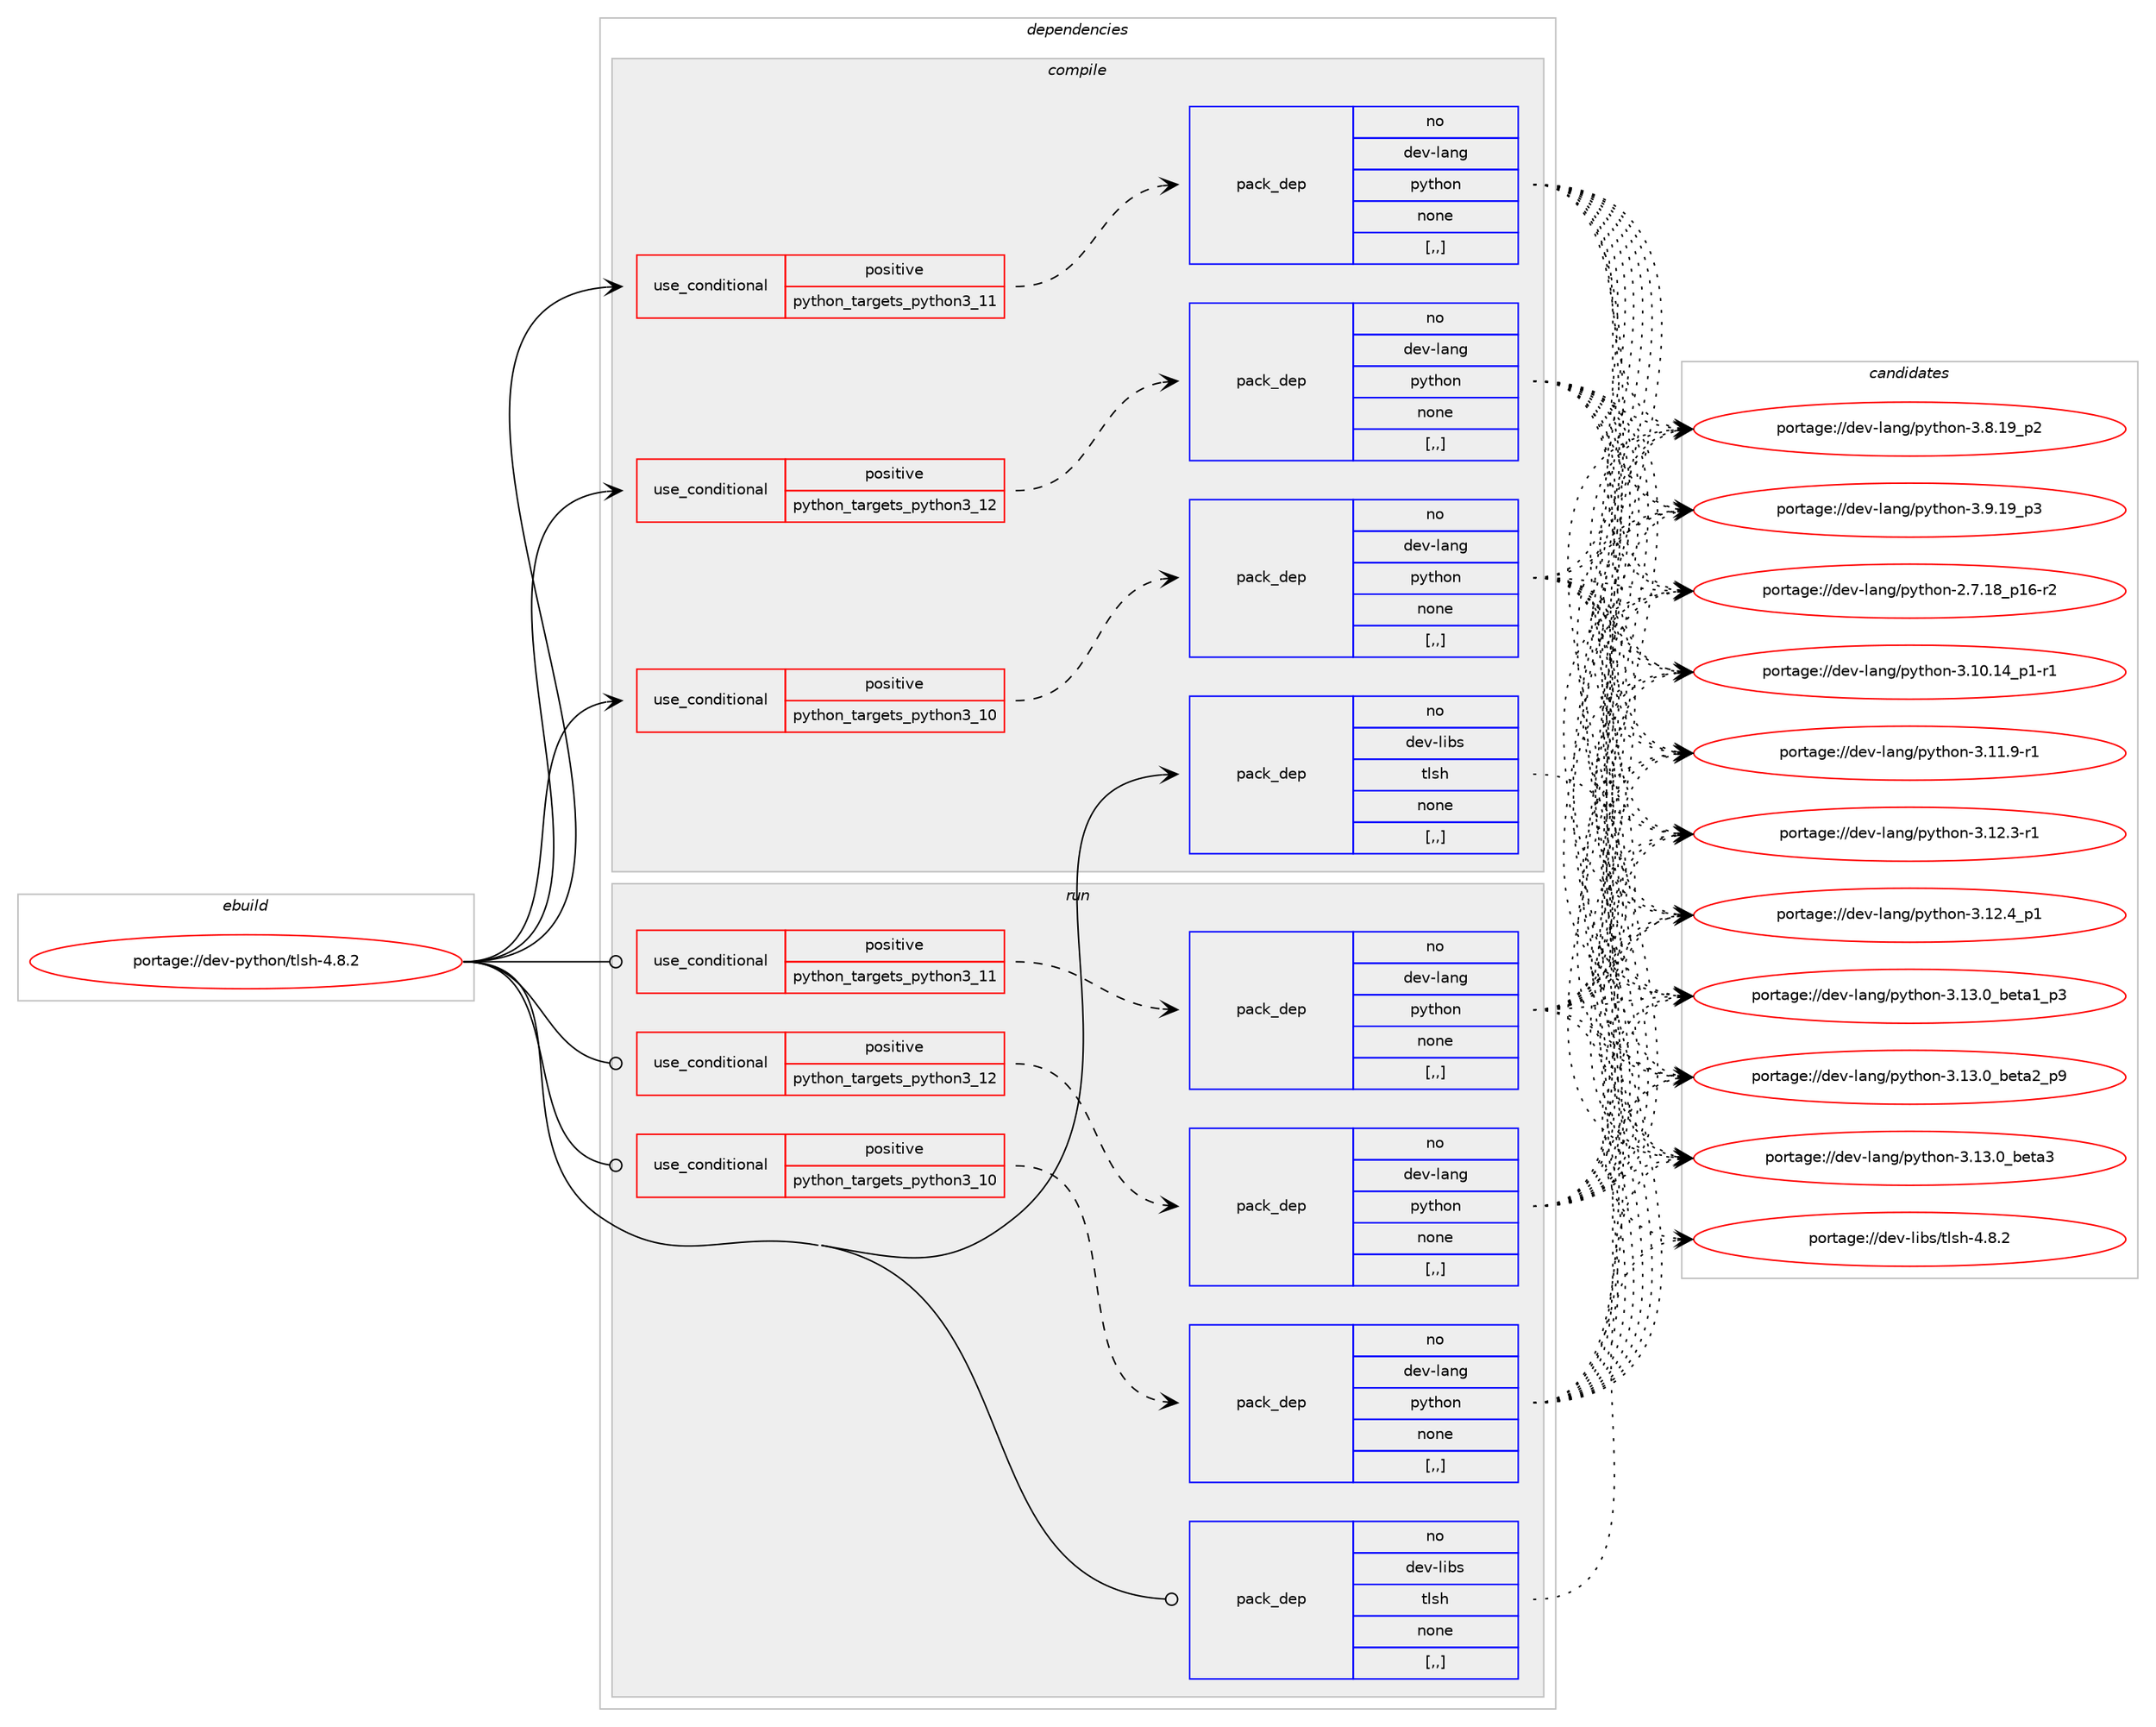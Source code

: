 digraph prolog {

# *************
# Graph options
# *************

newrank=true;
concentrate=true;
compound=true;
graph [rankdir=LR,fontname=Helvetica,fontsize=10,ranksep=1.5];#, ranksep=2.5, nodesep=0.2];
edge  [arrowhead=vee];
node  [fontname=Helvetica,fontsize=10];

# **********
# The ebuild
# **********

subgraph cluster_leftcol {
color=gray;
label=<<i>ebuild</i>>;
id [label="portage://dev-python/tlsh-4.8.2", color=red, width=4, href="../dev-python/tlsh-4.8.2.svg"];
}

# ****************
# The dependencies
# ****************

subgraph cluster_midcol {
color=gray;
label=<<i>dependencies</i>>;
subgraph cluster_compile {
fillcolor="#eeeeee";
style=filled;
label=<<i>compile</i>>;
subgraph cond39167 {
dependency161501 [label=<<TABLE BORDER="0" CELLBORDER="1" CELLSPACING="0" CELLPADDING="4"><TR><TD ROWSPAN="3" CELLPADDING="10">use_conditional</TD></TR><TR><TD>positive</TD></TR><TR><TD>python_targets_python3_10</TD></TR></TABLE>>, shape=none, color=red];
subgraph pack121096 {
dependency161502 [label=<<TABLE BORDER="0" CELLBORDER="1" CELLSPACING="0" CELLPADDING="4" WIDTH="220"><TR><TD ROWSPAN="6" CELLPADDING="30">pack_dep</TD></TR><TR><TD WIDTH="110">no</TD></TR><TR><TD>dev-lang</TD></TR><TR><TD>python</TD></TR><TR><TD>none</TD></TR><TR><TD>[,,]</TD></TR></TABLE>>, shape=none, color=blue];
}
dependency161501:e -> dependency161502:w [weight=20,style="dashed",arrowhead="vee"];
}
id:e -> dependency161501:w [weight=20,style="solid",arrowhead="vee"];
subgraph cond39168 {
dependency161503 [label=<<TABLE BORDER="0" CELLBORDER="1" CELLSPACING="0" CELLPADDING="4"><TR><TD ROWSPAN="3" CELLPADDING="10">use_conditional</TD></TR><TR><TD>positive</TD></TR><TR><TD>python_targets_python3_11</TD></TR></TABLE>>, shape=none, color=red];
subgraph pack121097 {
dependency161504 [label=<<TABLE BORDER="0" CELLBORDER="1" CELLSPACING="0" CELLPADDING="4" WIDTH="220"><TR><TD ROWSPAN="6" CELLPADDING="30">pack_dep</TD></TR><TR><TD WIDTH="110">no</TD></TR><TR><TD>dev-lang</TD></TR><TR><TD>python</TD></TR><TR><TD>none</TD></TR><TR><TD>[,,]</TD></TR></TABLE>>, shape=none, color=blue];
}
dependency161503:e -> dependency161504:w [weight=20,style="dashed",arrowhead="vee"];
}
id:e -> dependency161503:w [weight=20,style="solid",arrowhead="vee"];
subgraph cond39169 {
dependency161505 [label=<<TABLE BORDER="0" CELLBORDER="1" CELLSPACING="0" CELLPADDING="4"><TR><TD ROWSPAN="3" CELLPADDING="10">use_conditional</TD></TR><TR><TD>positive</TD></TR><TR><TD>python_targets_python3_12</TD></TR></TABLE>>, shape=none, color=red];
subgraph pack121098 {
dependency161506 [label=<<TABLE BORDER="0" CELLBORDER="1" CELLSPACING="0" CELLPADDING="4" WIDTH="220"><TR><TD ROWSPAN="6" CELLPADDING="30">pack_dep</TD></TR><TR><TD WIDTH="110">no</TD></TR><TR><TD>dev-lang</TD></TR><TR><TD>python</TD></TR><TR><TD>none</TD></TR><TR><TD>[,,]</TD></TR></TABLE>>, shape=none, color=blue];
}
dependency161505:e -> dependency161506:w [weight=20,style="dashed",arrowhead="vee"];
}
id:e -> dependency161505:w [weight=20,style="solid",arrowhead="vee"];
subgraph pack121099 {
dependency161507 [label=<<TABLE BORDER="0" CELLBORDER="1" CELLSPACING="0" CELLPADDING="4" WIDTH="220"><TR><TD ROWSPAN="6" CELLPADDING="30">pack_dep</TD></TR><TR><TD WIDTH="110">no</TD></TR><TR><TD>dev-libs</TD></TR><TR><TD>tlsh</TD></TR><TR><TD>none</TD></TR><TR><TD>[,,]</TD></TR></TABLE>>, shape=none, color=blue];
}
id:e -> dependency161507:w [weight=20,style="solid",arrowhead="vee"];
}
subgraph cluster_compileandrun {
fillcolor="#eeeeee";
style=filled;
label=<<i>compile and run</i>>;
}
subgraph cluster_run {
fillcolor="#eeeeee";
style=filled;
label=<<i>run</i>>;
subgraph cond39170 {
dependency161508 [label=<<TABLE BORDER="0" CELLBORDER="1" CELLSPACING="0" CELLPADDING="4"><TR><TD ROWSPAN="3" CELLPADDING="10">use_conditional</TD></TR><TR><TD>positive</TD></TR><TR><TD>python_targets_python3_10</TD></TR></TABLE>>, shape=none, color=red];
subgraph pack121100 {
dependency161509 [label=<<TABLE BORDER="0" CELLBORDER="1" CELLSPACING="0" CELLPADDING="4" WIDTH="220"><TR><TD ROWSPAN="6" CELLPADDING="30">pack_dep</TD></TR><TR><TD WIDTH="110">no</TD></TR><TR><TD>dev-lang</TD></TR><TR><TD>python</TD></TR><TR><TD>none</TD></TR><TR><TD>[,,]</TD></TR></TABLE>>, shape=none, color=blue];
}
dependency161508:e -> dependency161509:w [weight=20,style="dashed",arrowhead="vee"];
}
id:e -> dependency161508:w [weight=20,style="solid",arrowhead="odot"];
subgraph cond39171 {
dependency161510 [label=<<TABLE BORDER="0" CELLBORDER="1" CELLSPACING="0" CELLPADDING="4"><TR><TD ROWSPAN="3" CELLPADDING="10">use_conditional</TD></TR><TR><TD>positive</TD></TR><TR><TD>python_targets_python3_11</TD></TR></TABLE>>, shape=none, color=red];
subgraph pack121101 {
dependency161511 [label=<<TABLE BORDER="0" CELLBORDER="1" CELLSPACING="0" CELLPADDING="4" WIDTH="220"><TR><TD ROWSPAN="6" CELLPADDING="30">pack_dep</TD></TR><TR><TD WIDTH="110">no</TD></TR><TR><TD>dev-lang</TD></TR><TR><TD>python</TD></TR><TR><TD>none</TD></TR><TR><TD>[,,]</TD></TR></TABLE>>, shape=none, color=blue];
}
dependency161510:e -> dependency161511:w [weight=20,style="dashed",arrowhead="vee"];
}
id:e -> dependency161510:w [weight=20,style="solid",arrowhead="odot"];
subgraph cond39172 {
dependency161512 [label=<<TABLE BORDER="0" CELLBORDER="1" CELLSPACING="0" CELLPADDING="4"><TR><TD ROWSPAN="3" CELLPADDING="10">use_conditional</TD></TR><TR><TD>positive</TD></TR><TR><TD>python_targets_python3_12</TD></TR></TABLE>>, shape=none, color=red];
subgraph pack121102 {
dependency161513 [label=<<TABLE BORDER="0" CELLBORDER="1" CELLSPACING="0" CELLPADDING="4" WIDTH="220"><TR><TD ROWSPAN="6" CELLPADDING="30">pack_dep</TD></TR><TR><TD WIDTH="110">no</TD></TR><TR><TD>dev-lang</TD></TR><TR><TD>python</TD></TR><TR><TD>none</TD></TR><TR><TD>[,,]</TD></TR></TABLE>>, shape=none, color=blue];
}
dependency161512:e -> dependency161513:w [weight=20,style="dashed",arrowhead="vee"];
}
id:e -> dependency161512:w [weight=20,style="solid",arrowhead="odot"];
subgraph pack121103 {
dependency161514 [label=<<TABLE BORDER="0" CELLBORDER="1" CELLSPACING="0" CELLPADDING="4" WIDTH="220"><TR><TD ROWSPAN="6" CELLPADDING="30">pack_dep</TD></TR><TR><TD WIDTH="110">no</TD></TR><TR><TD>dev-libs</TD></TR><TR><TD>tlsh</TD></TR><TR><TD>none</TD></TR><TR><TD>[,,]</TD></TR></TABLE>>, shape=none, color=blue];
}
id:e -> dependency161514:w [weight=20,style="solid",arrowhead="odot"];
}
}

# **************
# The candidates
# **************

subgraph cluster_choices {
rank=same;
color=gray;
label=<<i>candidates</i>>;

subgraph choice121096 {
color=black;
nodesep=1;
choice100101118451089711010347112121116104111110455046554649569511249544511450 [label="portage://dev-lang/python-2.7.18_p16-r2", color=red, width=4,href="../dev-lang/python-2.7.18_p16-r2.svg"];
choice100101118451089711010347112121116104111110455146494846495295112494511449 [label="portage://dev-lang/python-3.10.14_p1-r1", color=red, width=4,href="../dev-lang/python-3.10.14_p1-r1.svg"];
choice100101118451089711010347112121116104111110455146494946574511449 [label="portage://dev-lang/python-3.11.9-r1", color=red, width=4,href="../dev-lang/python-3.11.9-r1.svg"];
choice100101118451089711010347112121116104111110455146495046514511449 [label="portage://dev-lang/python-3.12.3-r1", color=red, width=4,href="../dev-lang/python-3.12.3-r1.svg"];
choice100101118451089711010347112121116104111110455146495046529511249 [label="portage://dev-lang/python-3.12.4_p1", color=red, width=4,href="../dev-lang/python-3.12.4_p1.svg"];
choice10010111845108971101034711212111610411111045514649514648959810111697499511251 [label="portage://dev-lang/python-3.13.0_beta1_p3", color=red, width=4,href="../dev-lang/python-3.13.0_beta1_p3.svg"];
choice10010111845108971101034711212111610411111045514649514648959810111697509511257 [label="portage://dev-lang/python-3.13.0_beta2_p9", color=red, width=4,href="../dev-lang/python-3.13.0_beta2_p9.svg"];
choice1001011184510897110103471121211161041111104551464951464895981011169751 [label="portage://dev-lang/python-3.13.0_beta3", color=red, width=4,href="../dev-lang/python-3.13.0_beta3.svg"];
choice100101118451089711010347112121116104111110455146564649579511250 [label="portage://dev-lang/python-3.8.19_p2", color=red, width=4,href="../dev-lang/python-3.8.19_p2.svg"];
choice100101118451089711010347112121116104111110455146574649579511251 [label="portage://dev-lang/python-3.9.19_p3", color=red, width=4,href="../dev-lang/python-3.9.19_p3.svg"];
dependency161502:e -> choice100101118451089711010347112121116104111110455046554649569511249544511450:w [style=dotted,weight="100"];
dependency161502:e -> choice100101118451089711010347112121116104111110455146494846495295112494511449:w [style=dotted,weight="100"];
dependency161502:e -> choice100101118451089711010347112121116104111110455146494946574511449:w [style=dotted,weight="100"];
dependency161502:e -> choice100101118451089711010347112121116104111110455146495046514511449:w [style=dotted,weight="100"];
dependency161502:e -> choice100101118451089711010347112121116104111110455146495046529511249:w [style=dotted,weight="100"];
dependency161502:e -> choice10010111845108971101034711212111610411111045514649514648959810111697499511251:w [style=dotted,weight="100"];
dependency161502:e -> choice10010111845108971101034711212111610411111045514649514648959810111697509511257:w [style=dotted,weight="100"];
dependency161502:e -> choice1001011184510897110103471121211161041111104551464951464895981011169751:w [style=dotted,weight="100"];
dependency161502:e -> choice100101118451089711010347112121116104111110455146564649579511250:w [style=dotted,weight="100"];
dependency161502:e -> choice100101118451089711010347112121116104111110455146574649579511251:w [style=dotted,weight="100"];
}
subgraph choice121097 {
color=black;
nodesep=1;
choice100101118451089711010347112121116104111110455046554649569511249544511450 [label="portage://dev-lang/python-2.7.18_p16-r2", color=red, width=4,href="../dev-lang/python-2.7.18_p16-r2.svg"];
choice100101118451089711010347112121116104111110455146494846495295112494511449 [label="portage://dev-lang/python-3.10.14_p1-r1", color=red, width=4,href="../dev-lang/python-3.10.14_p1-r1.svg"];
choice100101118451089711010347112121116104111110455146494946574511449 [label="portage://dev-lang/python-3.11.9-r1", color=red, width=4,href="../dev-lang/python-3.11.9-r1.svg"];
choice100101118451089711010347112121116104111110455146495046514511449 [label="portage://dev-lang/python-3.12.3-r1", color=red, width=4,href="../dev-lang/python-3.12.3-r1.svg"];
choice100101118451089711010347112121116104111110455146495046529511249 [label="portage://dev-lang/python-3.12.4_p1", color=red, width=4,href="../dev-lang/python-3.12.4_p1.svg"];
choice10010111845108971101034711212111610411111045514649514648959810111697499511251 [label="portage://dev-lang/python-3.13.0_beta1_p3", color=red, width=4,href="../dev-lang/python-3.13.0_beta1_p3.svg"];
choice10010111845108971101034711212111610411111045514649514648959810111697509511257 [label="portage://dev-lang/python-3.13.0_beta2_p9", color=red, width=4,href="../dev-lang/python-3.13.0_beta2_p9.svg"];
choice1001011184510897110103471121211161041111104551464951464895981011169751 [label="portage://dev-lang/python-3.13.0_beta3", color=red, width=4,href="../dev-lang/python-3.13.0_beta3.svg"];
choice100101118451089711010347112121116104111110455146564649579511250 [label="portage://dev-lang/python-3.8.19_p2", color=red, width=4,href="../dev-lang/python-3.8.19_p2.svg"];
choice100101118451089711010347112121116104111110455146574649579511251 [label="portage://dev-lang/python-3.9.19_p3", color=red, width=4,href="../dev-lang/python-3.9.19_p3.svg"];
dependency161504:e -> choice100101118451089711010347112121116104111110455046554649569511249544511450:w [style=dotted,weight="100"];
dependency161504:e -> choice100101118451089711010347112121116104111110455146494846495295112494511449:w [style=dotted,weight="100"];
dependency161504:e -> choice100101118451089711010347112121116104111110455146494946574511449:w [style=dotted,weight="100"];
dependency161504:e -> choice100101118451089711010347112121116104111110455146495046514511449:w [style=dotted,weight="100"];
dependency161504:e -> choice100101118451089711010347112121116104111110455146495046529511249:w [style=dotted,weight="100"];
dependency161504:e -> choice10010111845108971101034711212111610411111045514649514648959810111697499511251:w [style=dotted,weight="100"];
dependency161504:e -> choice10010111845108971101034711212111610411111045514649514648959810111697509511257:w [style=dotted,weight="100"];
dependency161504:e -> choice1001011184510897110103471121211161041111104551464951464895981011169751:w [style=dotted,weight="100"];
dependency161504:e -> choice100101118451089711010347112121116104111110455146564649579511250:w [style=dotted,weight="100"];
dependency161504:e -> choice100101118451089711010347112121116104111110455146574649579511251:w [style=dotted,weight="100"];
}
subgraph choice121098 {
color=black;
nodesep=1;
choice100101118451089711010347112121116104111110455046554649569511249544511450 [label="portage://dev-lang/python-2.7.18_p16-r2", color=red, width=4,href="../dev-lang/python-2.7.18_p16-r2.svg"];
choice100101118451089711010347112121116104111110455146494846495295112494511449 [label="portage://dev-lang/python-3.10.14_p1-r1", color=red, width=4,href="../dev-lang/python-3.10.14_p1-r1.svg"];
choice100101118451089711010347112121116104111110455146494946574511449 [label="portage://dev-lang/python-3.11.9-r1", color=red, width=4,href="../dev-lang/python-3.11.9-r1.svg"];
choice100101118451089711010347112121116104111110455146495046514511449 [label="portage://dev-lang/python-3.12.3-r1", color=red, width=4,href="../dev-lang/python-3.12.3-r1.svg"];
choice100101118451089711010347112121116104111110455146495046529511249 [label="portage://dev-lang/python-3.12.4_p1", color=red, width=4,href="../dev-lang/python-3.12.4_p1.svg"];
choice10010111845108971101034711212111610411111045514649514648959810111697499511251 [label="portage://dev-lang/python-3.13.0_beta1_p3", color=red, width=4,href="../dev-lang/python-3.13.0_beta1_p3.svg"];
choice10010111845108971101034711212111610411111045514649514648959810111697509511257 [label="portage://dev-lang/python-3.13.0_beta2_p9", color=red, width=4,href="../dev-lang/python-3.13.0_beta2_p9.svg"];
choice1001011184510897110103471121211161041111104551464951464895981011169751 [label="portage://dev-lang/python-3.13.0_beta3", color=red, width=4,href="../dev-lang/python-3.13.0_beta3.svg"];
choice100101118451089711010347112121116104111110455146564649579511250 [label="portage://dev-lang/python-3.8.19_p2", color=red, width=4,href="../dev-lang/python-3.8.19_p2.svg"];
choice100101118451089711010347112121116104111110455146574649579511251 [label="portage://dev-lang/python-3.9.19_p3", color=red, width=4,href="../dev-lang/python-3.9.19_p3.svg"];
dependency161506:e -> choice100101118451089711010347112121116104111110455046554649569511249544511450:w [style=dotted,weight="100"];
dependency161506:e -> choice100101118451089711010347112121116104111110455146494846495295112494511449:w [style=dotted,weight="100"];
dependency161506:e -> choice100101118451089711010347112121116104111110455146494946574511449:w [style=dotted,weight="100"];
dependency161506:e -> choice100101118451089711010347112121116104111110455146495046514511449:w [style=dotted,weight="100"];
dependency161506:e -> choice100101118451089711010347112121116104111110455146495046529511249:w [style=dotted,weight="100"];
dependency161506:e -> choice10010111845108971101034711212111610411111045514649514648959810111697499511251:w [style=dotted,weight="100"];
dependency161506:e -> choice10010111845108971101034711212111610411111045514649514648959810111697509511257:w [style=dotted,weight="100"];
dependency161506:e -> choice1001011184510897110103471121211161041111104551464951464895981011169751:w [style=dotted,weight="100"];
dependency161506:e -> choice100101118451089711010347112121116104111110455146564649579511250:w [style=dotted,weight="100"];
dependency161506:e -> choice100101118451089711010347112121116104111110455146574649579511251:w [style=dotted,weight="100"];
}
subgraph choice121099 {
color=black;
nodesep=1;
choice100101118451081059811547116108115104455246564650 [label="portage://dev-libs/tlsh-4.8.2", color=red, width=4,href="../dev-libs/tlsh-4.8.2.svg"];
dependency161507:e -> choice100101118451081059811547116108115104455246564650:w [style=dotted,weight="100"];
}
subgraph choice121100 {
color=black;
nodesep=1;
choice100101118451089711010347112121116104111110455046554649569511249544511450 [label="portage://dev-lang/python-2.7.18_p16-r2", color=red, width=4,href="../dev-lang/python-2.7.18_p16-r2.svg"];
choice100101118451089711010347112121116104111110455146494846495295112494511449 [label="portage://dev-lang/python-3.10.14_p1-r1", color=red, width=4,href="../dev-lang/python-3.10.14_p1-r1.svg"];
choice100101118451089711010347112121116104111110455146494946574511449 [label="portage://dev-lang/python-3.11.9-r1", color=red, width=4,href="../dev-lang/python-3.11.9-r1.svg"];
choice100101118451089711010347112121116104111110455146495046514511449 [label="portage://dev-lang/python-3.12.3-r1", color=red, width=4,href="../dev-lang/python-3.12.3-r1.svg"];
choice100101118451089711010347112121116104111110455146495046529511249 [label="portage://dev-lang/python-3.12.4_p1", color=red, width=4,href="../dev-lang/python-3.12.4_p1.svg"];
choice10010111845108971101034711212111610411111045514649514648959810111697499511251 [label="portage://dev-lang/python-3.13.0_beta1_p3", color=red, width=4,href="../dev-lang/python-3.13.0_beta1_p3.svg"];
choice10010111845108971101034711212111610411111045514649514648959810111697509511257 [label="portage://dev-lang/python-3.13.0_beta2_p9", color=red, width=4,href="../dev-lang/python-3.13.0_beta2_p9.svg"];
choice1001011184510897110103471121211161041111104551464951464895981011169751 [label="portage://dev-lang/python-3.13.0_beta3", color=red, width=4,href="../dev-lang/python-3.13.0_beta3.svg"];
choice100101118451089711010347112121116104111110455146564649579511250 [label="portage://dev-lang/python-3.8.19_p2", color=red, width=4,href="../dev-lang/python-3.8.19_p2.svg"];
choice100101118451089711010347112121116104111110455146574649579511251 [label="portage://dev-lang/python-3.9.19_p3", color=red, width=4,href="../dev-lang/python-3.9.19_p3.svg"];
dependency161509:e -> choice100101118451089711010347112121116104111110455046554649569511249544511450:w [style=dotted,weight="100"];
dependency161509:e -> choice100101118451089711010347112121116104111110455146494846495295112494511449:w [style=dotted,weight="100"];
dependency161509:e -> choice100101118451089711010347112121116104111110455146494946574511449:w [style=dotted,weight="100"];
dependency161509:e -> choice100101118451089711010347112121116104111110455146495046514511449:w [style=dotted,weight="100"];
dependency161509:e -> choice100101118451089711010347112121116104111110455146495046529511249:w [style=dotted,weight="100"];
dependency161509:e -> choice10010111845108971101034711212111610411111045514649514648959810111697499511251:w [style=dotted,weight="100"];
dependency161509:e -> choice10010111845108971101034711212111610411111045514649514648959810111697509511257:w [style=dotted,weight="100"];
dependency161509:e -> choice1001011184510897110103471121211161041111104551464951464895981011169751:w [style=dotted,weight="100"];
dependency161509:e -> choice100101118451089711010347112121116104111110455146564649579511250:w [style=dotted,weight="100"];
dependency161509:e -> choice100101118451089711010347112121116104111110455146574649579511251:w [style=dotted,weight="100"];
}
subgraph choice121101 {
color=black;
nodesep=1;
choice100101118451089711010347112121116104111110455046554649569511249544511450 [label="portage://dev-lang/python-2.7.18_p16-r2", color=red, width=4,href="../dev-lang/python-2.7.18_p16-r2.svg"];
choice100101118451089711010347112121116104111110455146494846495295112494511449 [label="portage://dev-lang/python-3.10.14_p1-r1", color=red, width=4,href="../dev-lang/python-3.10.14_p1-r1.svg"];
choice100101118451089711010347112121116104111110455146494946574511449 [label="portage://dev-lang/python-3.11.9-r1", color=red, width=4,href="../dev-lang/python-3.11.9-r1.svg"];
choice100101118451089711010347112121116104111110455146495046514511449 [label="portage://dev-lang/python-3.12.3-r1", color=red, width=4,href="../dev-lang/python-3.12.3-r1.svg"];
choice100101118451089711010347112121116104111110455146495046529511249 [label="portage://dev-lang/python-3.12.4_p1", color=red, width=4,href="../dev-lang/python-3.12.4_p1.svg"];
choice10010111845108971101034711212111610411111045514649514648959810111697499511251 [label="portage://dev-lang/python-3.13.0_beta1_p3", color=red, width=4,href="../dev-lang/python-3.13.0_beta1_p3.svg"];
choice10010111845108971101034711212111610411111045514649514648959810111697509511257 [label="portage://dev-lang/python-3.13.0_beta2_p9", color=red, width=4,href="../dev-lang/python-3.13.0_beta2_p9.svg"];
choice1001011184510897110103471121211161041111104551464951464895981011169751 [label="portage://dev-lang/python-3.13.0_beta3", color=red, width=4,href="../dev-lang/python-3.13.0_beta3.svg"];
choice100101118451089711010347112121116104111110455146564649579511250 [label="portage://dev-lang/python-3.8.19_p2", color=red, width=4,href="../dev-lang/python-3.8.19_p2.svg"];
choice100101118451089711010347112121116104111110455146574649579511251 [label="portage://dev-lang/python-3.9.19_p3", color=red, width=4,href="../dev-lang/python-3.9.19_p3.svg"];
dependency161511:e -> choice100101118451089711010347112121116104111110455046554649569511249544511450:w [style=dotted,weight="100"];
dependency161511:e -> choice100101118451089711010347112121116104111110455146494846495295112494511449:w [style=dotted,weight="100"];
dependency161511:e -> choice100101118451089711010347112121116104111110455146494946574511449:w [style=dotted,weight="100"];
dependency161511:e -> choice100101118451089711010347112121116104111110455146495046514511449:w [style=dotted,weight="100"];
dependency161511:e -> choice100101118451089711010347112121116104111110455146495046529511249:w [style=dotted,weight="100"];
dependency161511:e -> choice10010111845108971101034711212111610411111045514649514648959810111697499511251:w [style=dotted,weight="100"];
dependency161511:e -> choice10010111845108971101034711212111610411111045514649514648959810111697509511257:w [style=dotted,weight="100"];
dependency161511:e -> choice1001011184510897110103471121211161041111104551464951464895981011169751:w [style=dotted,weight="100"];
dependency161511:e -> choice100101118451089711010347112121116104111110455146564649579511250:w [style=dotted,weight="100"];
dependency161511:e -> choice100101118451089711010347112121116104111110455146574649579511251:w [style=dotted,weight="100"];
}
subgraph choice121102 {
color=black;
nodesep=1;
choice100101118451089711010347112121116104111110455046554649569511249544511450 [label="portage://dev-lang/python-2.7.18_p16-r2", color=red, width=4,href="../dev-lang/python-2.7.18_p16-r2.svg"];
choice100101118451089711010347112121116104111110455146494846495295112494511449 [label="portage://dev-lang/python-3.10.14_p1-r1", color=red, width=4,href="../dev-lang/python-3.10.14_p1-r1.svg"];
choice100101118451089711010347112121116104111110455146494946574511449 [label="portage://dev-lang/python-3.11.9-r1", color=red, width=4,href="../dev-lang/python-3.11.9-r1.svg"];
choice100101118451089711010347112121116104111110455146495046514511449 [label="portage://dev-lang/python-3.12.3-r1", color=red, width=4,href="../dev-lang/python-3.12.3-r1.svg"];
choice100101118451089711010347112121116104111110455146495046529511249 [label="portage://dev-lang/python-3.12.4_p1", color=red, width=4,href="../dev-lang/python-3.12.4_p1.svg"];
choice10010111845108971101034711212111610411111045514649514648959810111697499511251 [label="portage://dev-lang/python-3.13.0_beta1_p3", color=red, width=4,href="../dev-lang/python-3.13.0_beta1_p3.svg"];
choice10010111845108971101034711212111610411111045514649514648959810111697509511257 [label="portage://dev-lang/python-3.13.0_beta2_p9", color=red, width=4,href="../dev-lang/python-3.13.0_beta2_p9.svg"];
choice1001011184510897110103471121211161041111104551464951464895981011169751 [label="portage://dev-lang/python-3.13.0_beta3", color=red, width=4,href="../dev-lang/python-3.13.0_beta3.svg"];
choice100101118451089711010347112121116104111110455146564649579511250 [label="portage://dev-lang/python-3.8.19_p2", color=red, width=4,href="../dev-lang/python-3.8.19_p2.svg"];
choice100101118451089711010347112121116104111110455146574649579511251 [label="portage://dev-lang/python-3.9.19_p3", color=red, width=4,href="../dev-lang/python-3.9.19_p3.svg"];
dependency161513:e -> choice100101118451089711010347112121116104111110455046554649569511249544511450:w [style=dotted,weight="100"];
dependency161513:e -> choice100101118451089711010347112121116104111110455146494846495295112494511449:w [style=dotted,weight="100"];
dependency161513:e -> choice100101118451089711010347112121116104111110455146494946574511449:w [style=dotted,weight="100"];
dependency161513:e -> choice100101118451089711010347112121116104111110455146495046514511449:w [style=dotted,weight="100"];
dependency161513:e -> choice100101118451089711010347112121116104111110455146495046529511249:w [style=dotted,weight="100"];
dependency161513:e -> choice10010111845108971101034711212111610411111045514649514648959810111697499511251:w [style=dotted,weight="100"];
dependency161513:e -> choice10010111845108971101034711212111610411111045514649514648959810111697509511257:w [style=dotted,weight="100"];
dependency161513:e -> choice1001011184510897110103471121211161041111104551464951464895981011169751:w [style=dotted,weight="100"];
dependency161513:e -> choice100101118451089711010347112121116104111110455146564649579511250:w [style=dotted,weight="100"];
dependency161513:e -> choice100101118451089711010347112121116104111110455146574649579511251:w [style=dotted,weight="100"];
}
subgraph choice121103 {
color=black;
nodesep=1;
choice100101118451081059811547116108115104455246564650 [label="portage://dev-libs/tlsh-4.8.2", color=red, width=4,href="../dev-libs/tlsh-4.8.2.svg"];
dependency161514:e -> choice100101118451081059811547116108115104455246564650:w [style=dotted,weight="100"];
}
}

}
